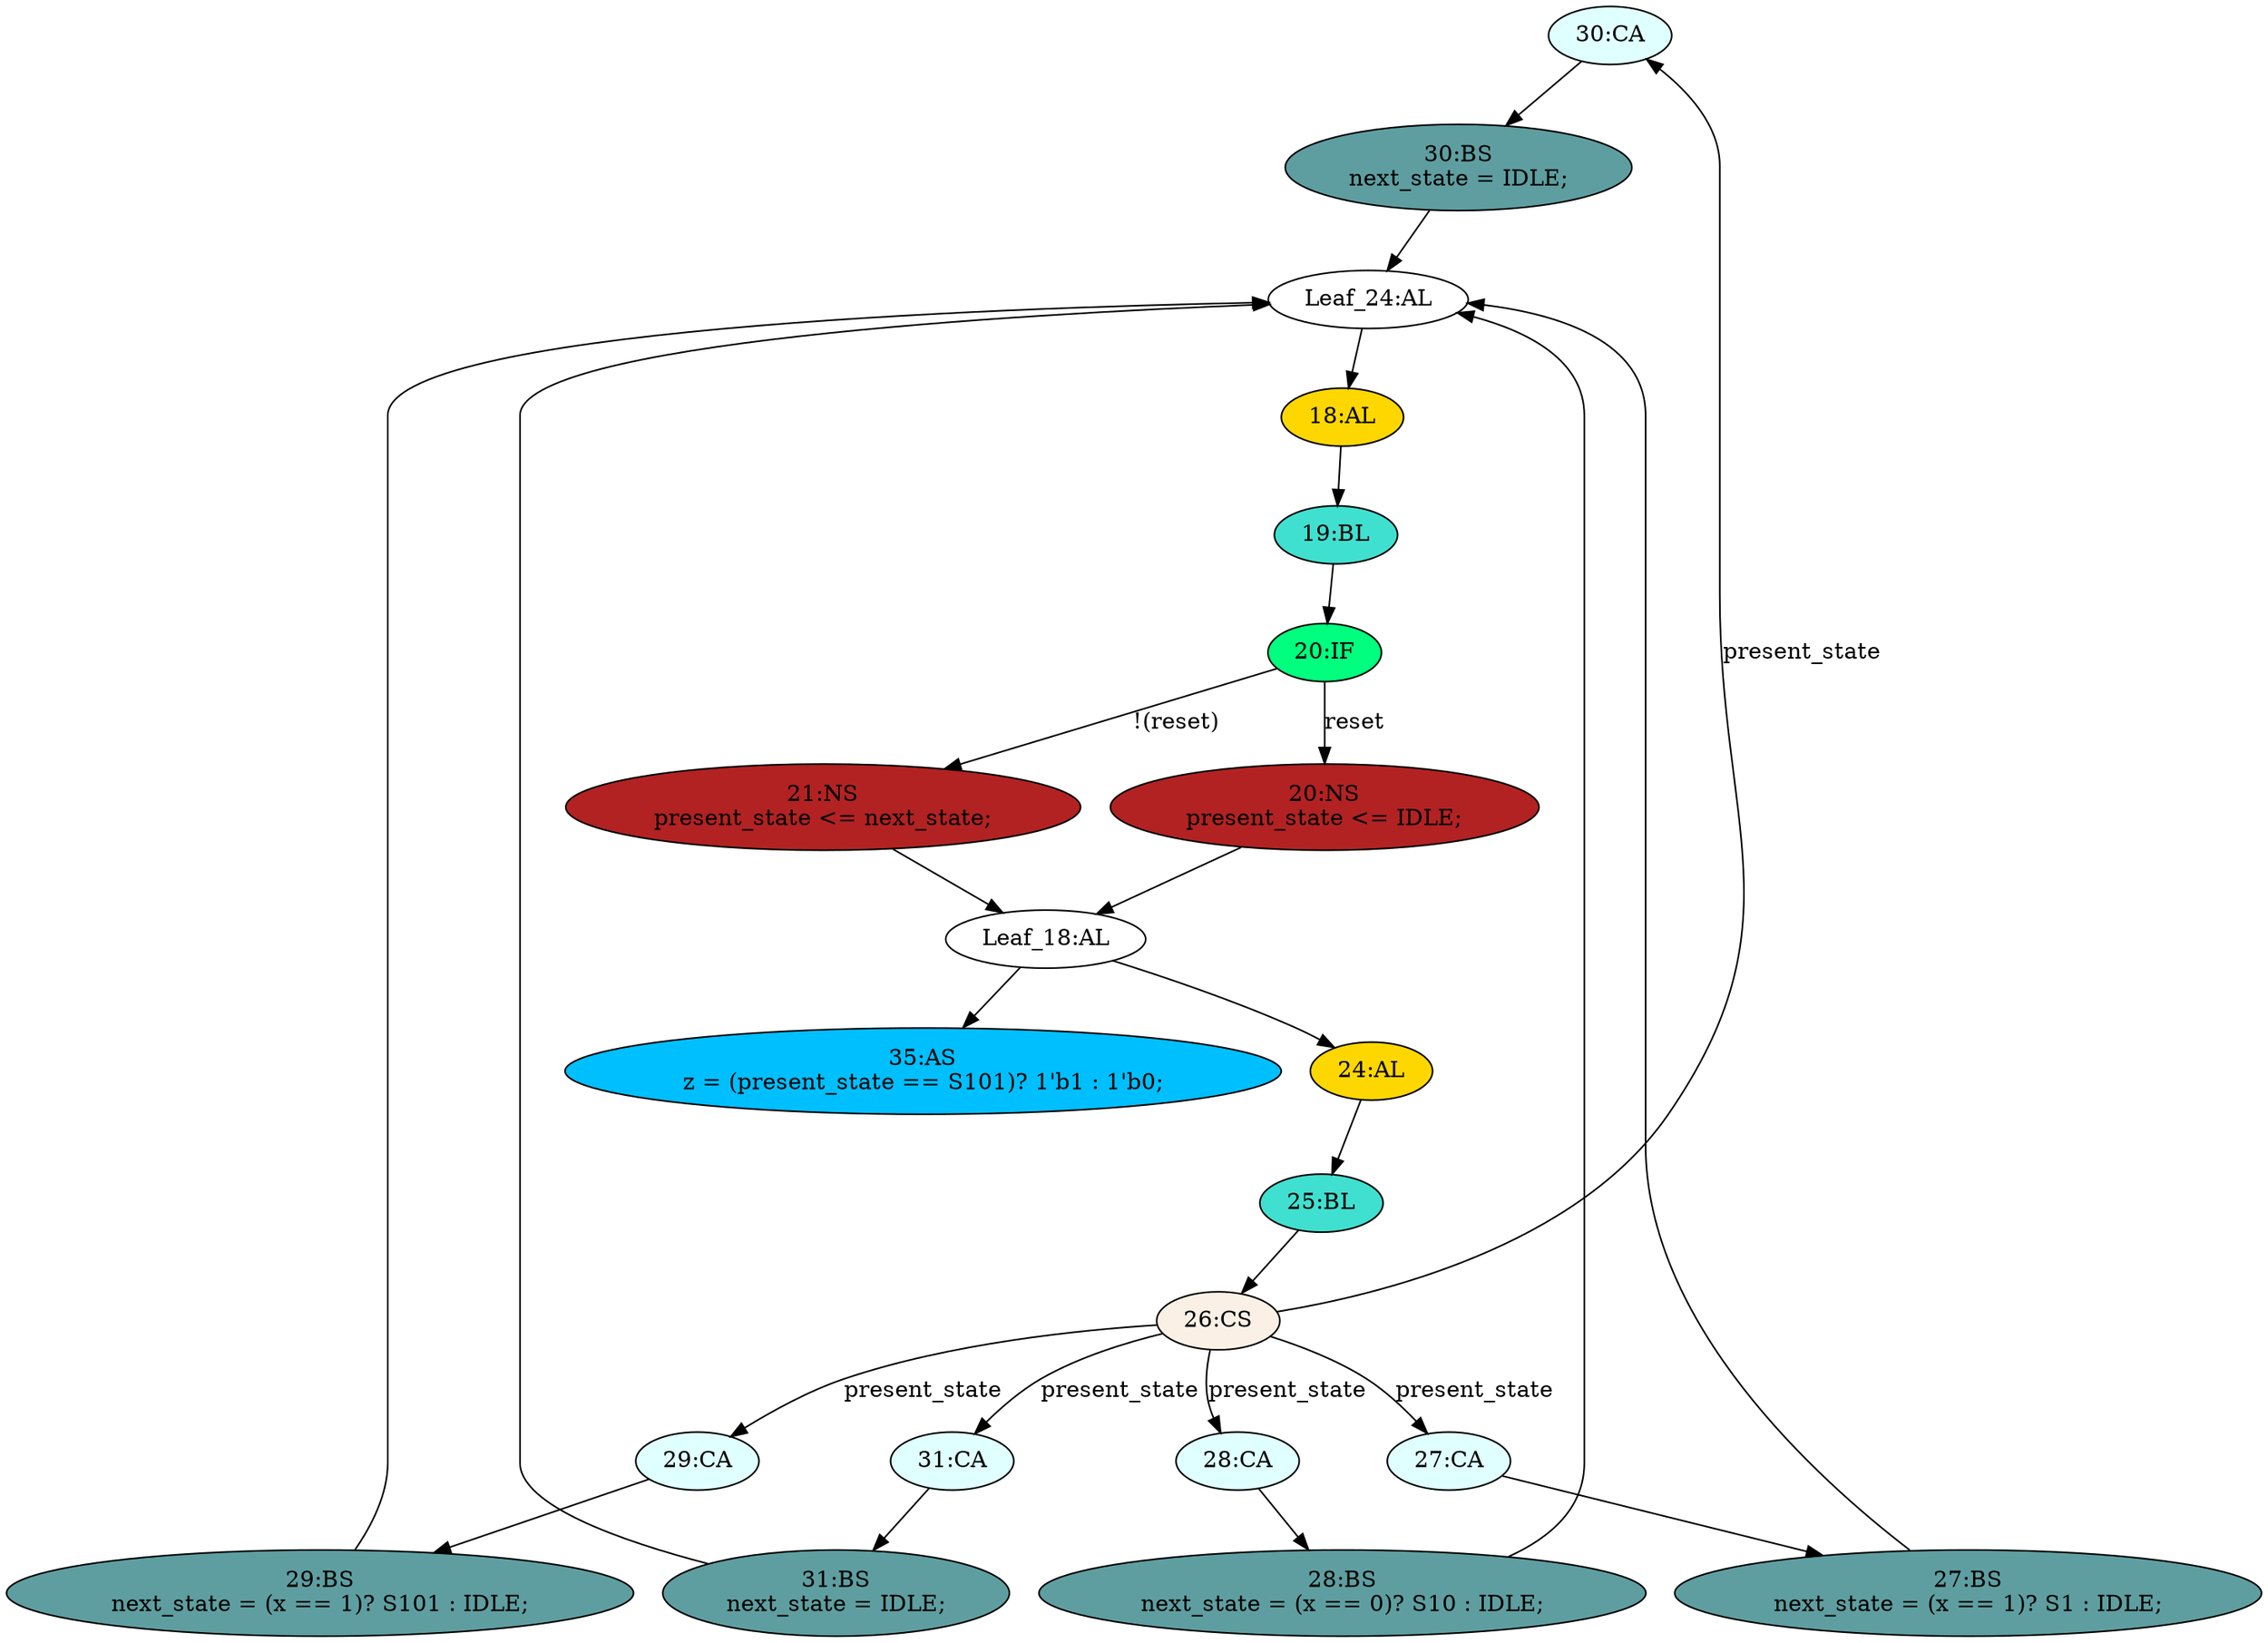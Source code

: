 strict digraph "compose( ,  )" {
	node [label="\N"];
	"30:CA"	[ast="<pyverilog.vparser.ast.Case object at 0x7fd57e798610>",
		fillcolor=lightcyan,
		label="30:CA",
		statements="[]",
		style=filled,
		typ=Case];
	"30:BS"	[ast="<pyverilog.vparser.ast.BlockingSubstitution object at 0x7fd57e7984d0>",
		fillcolor=cadetblue,
		label="30:BS
next_state = IDLE;",
		statements="[<pyverilog.vparser.ast.BlockingSubstitution object at 0x7fd57e7984d0>]",
		style=filled,
		typ=BlockingSubstitution];
	"30:CA" -> "30:BS"	[cond="[]",
		lineno=None];
	"Leaf_18:AL"	[def_var="['present_state']",
		label="Leaf_18:AL"];
	"35:AS"	[ast="<pyverilog.vparser.ast.Assign object at 0x7fd57e798590>",
		def_var="['z']",
		fillcolor=deepskyblue,
		label="35:AS
z = (present_state == S101)? 1'b1 : 1'b0;",
		statements="[]",
		style=filled,
		typ=Assign,
		use_var="['present_state']"];
	"Leaf_18:AL" -> "35:AS";
	"24:AL"	[ast="<pyverilog.vparser.ast.Always object at 0x7fd57eb26650>",
		clk_sens=False,
		fillcolor=gold,
		label="24:AL",
		sens="['present_state', 'x']",
		statements="[]",
		style=filled,
		typ=Always,
		use_var="['x', 'IDLE', 'present_state']"];
	"Leaf_18:AL" -> "24:AL";
	"Leaf_24:AL"	[def_var="['next_state']",
		label="Leaf_24:AL"];
	"18:AL"	[ast="<pyverilog.vparser.ast.Always object at 0x7fd57eb23e10>",
		clk_sens=True,
		fillcolor=gold,
		label="18:AL",
		sens="['clk']",
		statements="[]",
		style=filled,
		typ=Always,
		use_var="['reset', 'next_state']"];
	"Leaf_24:AL" -> "18:AL";
	"20:NS"	[ast="<pyverilog.vparser.ast.NonblockingSubstitution object at 0x7fd57eacecd0>",
		fillcolor=firebrick,
		label="20:NS
present_state <= IDLE;",
		statements="[<pyverilog.vparser.ast.NonblockingSubstitution object at 0x7fd57eacecd0>]",
		style=filled,
		typ=NonblockingSubstitution];
	"20:NS" -> "Leaf_18:AL"	[cond="[]",
		lineno=None];
	"31:BS"	[ast="<pyverilog.vparser.ast.BlockingSubstitution object at 0x7fd57e798950>",
		fillcolor=cadetblue,
		label="31:BS
next_state = IDLE;",
		statements="[<pyverilog.vparser.ast.BlockingSubstitution object at 0x7fd57e798950>]",
		style=filled,
		typ=BlockingSubstitution];
	"31:BS" -> "Leaf_24:AL"	[cond="[]",
		lineno=None];
	"27:CA"	[ast="<pyverilog.vparser.ast.Case object at 0x7fd57eb26ad0>",
		fillcolor=lightcyan,
		label="27:CA",
		statements="[]",
		style=filled,
		typ=Case];
	"27:BS"	[ast="<pyverilog.vparser.ast.BlockingSubstitution object at 0x7fd57ef41610>",
		fillcolor=cadetblue,
		label="27:BS
next_state = (x == 1)? S1 : IDLE;",
		statements="[<pyverilog.vparser.ast.BlockingSubstitution object at 0x7fd57ef41610>]",
		style=filled,
		typ=BlockingSubstitution];
	"27:CA" -> "27:BS"	[cond="[]",
		lineno=None];
	"28:BS"	[ast="<pyverilog.vparser.ast.BlockingSubstitution object at 0x7fd57ebaad90>",
		fillcolor=cadetblue,
		label="28:BS
next_state = (x == 0)? S10 : IDLE;",
		statements="[<pyverilog.vparser.ast.BlockingSubstitution object at 0x7fd57ebaad90>]",
		style=filled,
		typ=BlockingSubstitution];
	"28:BS" -> "Leaf_24:AL"	[cond="[]",
		lineno=None];
	"19:BL"	[ast="<pyverilog.vparser.ast.Block object at 0x7fd57eb23210>",
		fillcolor=turquoise,
		label="19:BL",
		statements="[]",
		style=filled,
		typ=Block];
	"20:IF"	[ast="<pyverilog.vparser.ast.IfStatement object at 0x7fd57eb31150>",
		fillcolor=springgreen,
		label="20:IF",
		statements="[]",
		style=filled,
		typ=IfStatement];
	"19:BL" -> "20:IF"	[cond="[]",
		lineno=None];
	"20:IF" -> "20:NS"	[cond="['reset']",
		label=reset,
		lineno=20];
	"21:NS"	[ast="<pyverilog.vparser.ast.NonblockingSubstitution object at 0x7fd57eb31650>",
		fillcolor=firebrick,
		label="21:NS
present_state <= next_state;",
		statements="[<pyverilog.vparser.ast.NonblockingSubstitution object at 0x7fd57eb31650>]",
		style=filled,
		typ=NonblockingSubstitution];
	"20:IF" -> "21:NS"	[cond="['reset']",
		label="!(reset)",
		lineno=20];
	"25:BL"	[ast="<pyverilog.vparser.ast.Block object at 0x7fd57eb26e90>",
		fillcolor=turquoise,
		label="25:BL",
		statements="[]",
		style=filled,
		typ=Block];
	"26:CS"	[ast="<pyverilog.vparser.ast.CaseStatement object at 0x7fd57e798d90>",
		fillcolor=linen,
		label="26:CS",
		statements="[]",
		style=filled,
		typ=CaseStatement];
	"25:BL" -> "26:CS"	[cond="[]",
		lineno=None];
	"24:AL" -> "25:BL"	[cond="[]",
		lineno=None];
	"31:CA"	[ast="<pyverilog.vparser.ast.Case object at 0x7fd57e798890>",
		fillcolor=lightcyan,
		label="31:CA",
		statements="[]",
		style=filled,
		typ=Case];
	"31:CA" -> "31:BS"	[cond="[]",
		lineno=None];
	"27:BS" -> "Leaf_24:AL"	[cond="[]",
		lineno=None];
	"29:BS"	[ast="<pyverilog.vparser.ast.BlockingSubstitution object at 0x7fd57e798350>",
		fillcolor=cadetblue,
		label="29:BS
next_state = (x == 1)? S101 : IDLE;",
		statements="[<pyverilog.vparser.ast.BlockingSubstitution object at 0x7fd57e798350>]",
		style=filled,
		typ=BlockingSubstitution];
	"29:BS" -> "Leaf_24:AL"	[cond="[]",
		lineno=None];
	"30:BS" -> "Leaf_24:AL"	[cond="[]",
		lineno=None];
	"18:AL" -> "19:BL"	[cond="[]",
		lineno=None];
	"26:CS" -> "30:CA"	[cond="['present_state']",
		label=present_state,
		lineno=26];
	"26:CS" -> "27:CA"	[cond="['present_state']",
		label=present_state,
		lineno=26];
	"26:CS" -> "31:CA"	[cond="['present_state']",
		label=present_state,
		lineno=26];
	"29:CA"	[ast="<pyverilog.vparser.ast.Case object at 0x7fd57eb46510>",
		fillcolor=lightcyan,
		label="29:CA",
		statements="[]",
		style=filled,
		typ=Case];
	"26:CS" -> "29:CA"	[cond="['present_state']",
		label=present_state,
		lineno=26];
	"28:CA"	[ast="<pyverilog.vparser.ast.Case object at 0x7fd5803bf450>",
		fillcolor=lightcyan,
		label="28:CA",
		statements="[]",
		style=filled,
		typ=Case];
	"26:CS" -> "28:CA"	[cond="['present_state']",
		label=present_state,
		lineno=26];
	"29:CA" -> "29:BS"	[cond="[]",
		lineno=None];
	"28:CA" -> "28:BS"	[cond="[]",
		lineno=None];
	"21:NS" -> "Leaf_18:AL"	[cond="[]",
		lineno=None];
}
